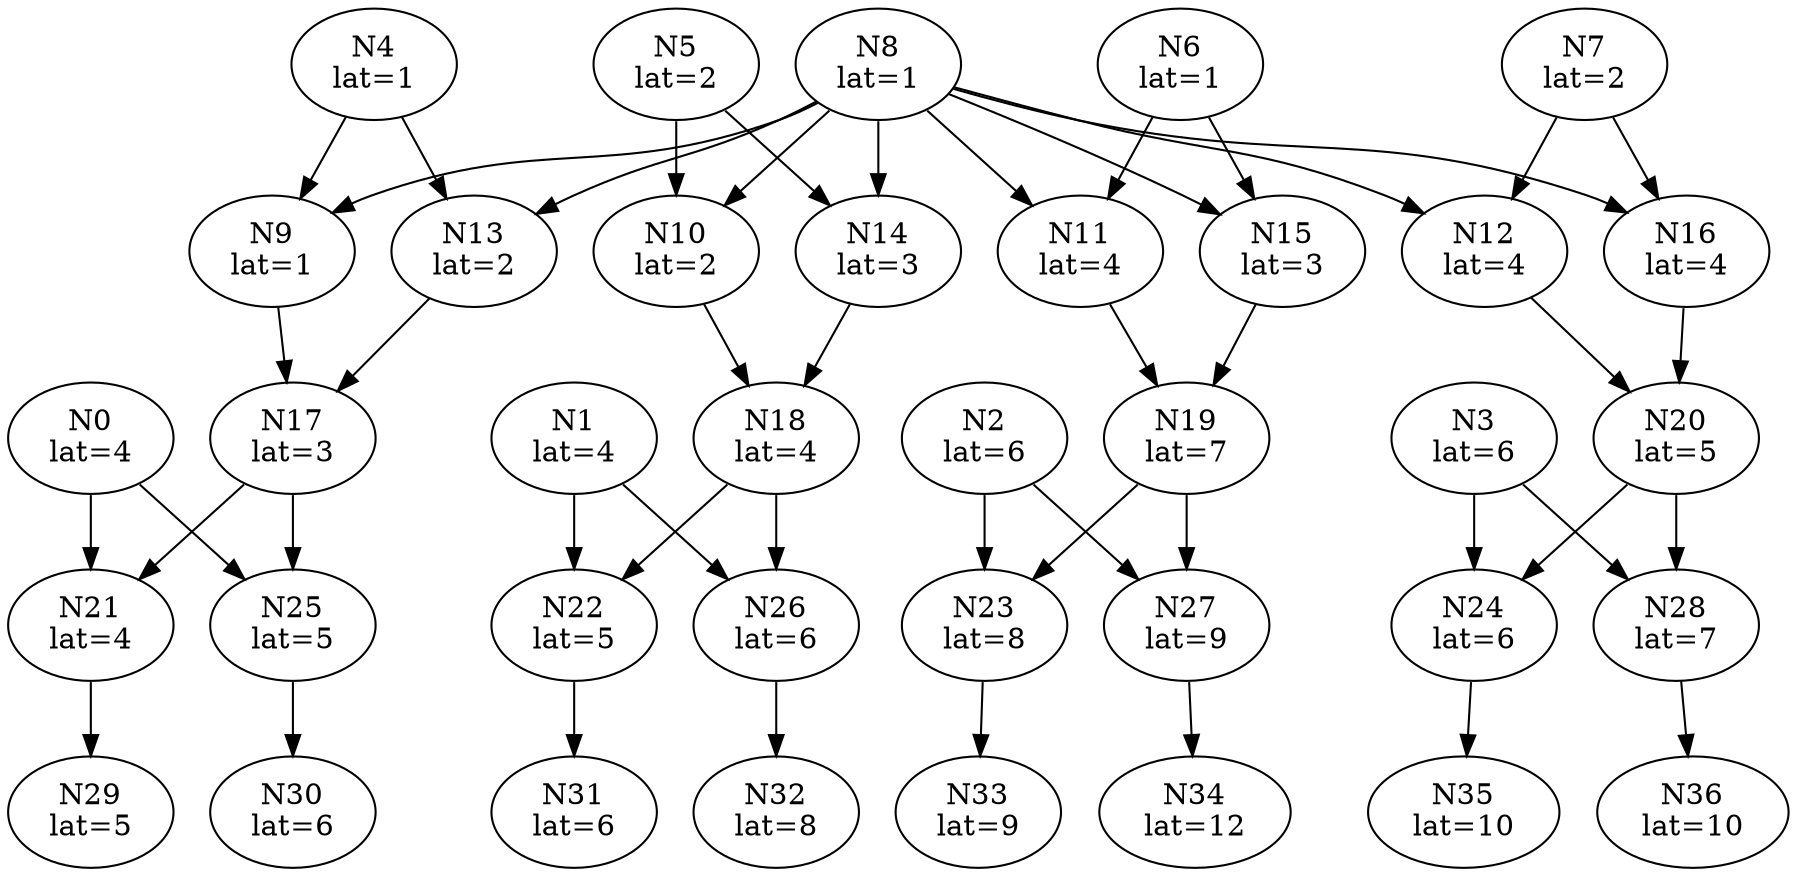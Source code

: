 Digraph G {
"N0"[label = "\N\nlat=4"];
"N1"[label = "\N\nlat=4"];
"N2"[label = "\N\nlat=6"];
"N3"[label = "\N\nlat=6"];
"N4"[label = "\N\nlat=1"];
"N5"[label = "\N\nlat=2"];
"N6"[label = "\N\nlat=1"];
"N7"[label = "\N\nlat=2"];
"N8"[label = "\N\nlat=1"];
"N9"[label = "\N\nlat=1"];
"N4"->"N9";
"N8"->"N9";
"N10"[label = "\N\nlat=2"];
"N5"->"N10";
"N8"->"N10";
"N11"[label = "\N\nlat=4"];
"N6"->"N11";
"N8"->"N11";
"N12"[label = "\N\nlat=4"];
"N7"->"N12";
"N8"->"N12";
"N13"[label = "\N\nlat=2"];
"N4"->"N13";
"N8"->"N13";
"N14"[label = "\N\nlat=3"];
"N5"->"N14";
"N8"->"N14";
"N15"[label = "\N\nlat=3"];
"N6"->"N15";
"N8"->"N15";
"N16"[label = "\N\nlat=4"];
"N7"->"N16";
"N8"->"N16";
"N17"[label = "\N\nlat=3"];
"N9"->"N17";
"N13"->"N17";
"N18"[label = "\N\nlat=4"];
"N10"->"N18";
"N14"->"N18";
"N19"[label = "\N\nlat=7"];
"N11"->"N19";
"N15"->"N19";
"N20"[label = "\N\nlat=5"];
"N12"->"N20";
"N16"->"N20";
"N21"[label = "\N\nlat=4"];
"N0"->"N21";
"N17"->"N21";
"N22"[label = "\N\nlat=5"];
"N1"->"N22";
"N18"->"N22";
"N23"[label = "\N\nlat=8"];
"N2"->"N23";
"N19"->"N23";
"N24"[label = "\N\nlat=6"];
"N3"->"N24";
"N20"->"N24";
"N25"[label = "\N\nlat=5"];
"N0"->"N25";
"N17"->"N25";
"N26"[label = "\N\nlat=6"];
"N1"->"N26";
"N18"->"N26";
"N27"[label = "\N\nlat=9"];
"N2"->"N27";
"N19"->"N27";
"N28"[label = "\N\nlat=7"];
"N3"->"N28";
"N20"->"N28";
"N29"[label = "\N\nlat=5"];
"N21"->"N29";
"N30"[label = "\N\nlat=6"];
"N25"->"N30";
"N31"[label = "\N\nlat=6"];
"N22"->"N31";
"N32"[label = "\N\nlat=8"];
"N26"->"N32";
"N33"[label = "\N\nlat=9"];
"N23"->"N33";
"N34"[label = "\N\nlat=12"];
"N27"->"N34";
"N35"[label = "\N\nlat=10"];
"N24"->"N35";
"N36"[label = "\N\nlat=10"];
"N28"->"N36";
}
